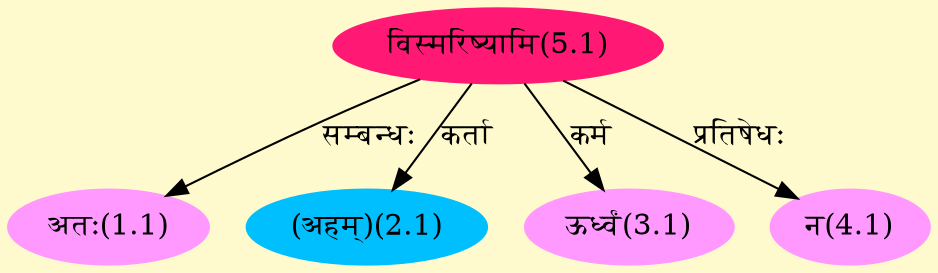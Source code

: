 digraph G{
rankdir=BT;
 compound=true;
 bgcolor="lemonchiffon1";
Node1_1 [style=filled, color="#FF99FF" label = "अतः(1.1)"]
Node5_1 [style=filled, color="#FF1975" label = "विस्मरिष्यामि(5.1)"]
Node2_1 [style=filled, color="#00BFFF" label = "(अहम्)(2.1)"]
Node3_1 [style=filled, color="#FF99FF" label = "ऊर्ध्वं(3.1)"]
Node4_1 [style=filled, color="#FF99FF" label = "न(4.1)"]
/* Start of Relations section */

Node1_1 -> Node5_1 [  label="सम्बन्धः"  dir="back" ]
Node2_1 -> Node5_1 [  label="कर्ता"  dir="back" ]
Node3_1 -> Node5_1 [  label="कर्म"  dir="back" ]
Node4_1 -> Node5_1 [  label="प्रतिषेधः"  dir="back" ]
}
